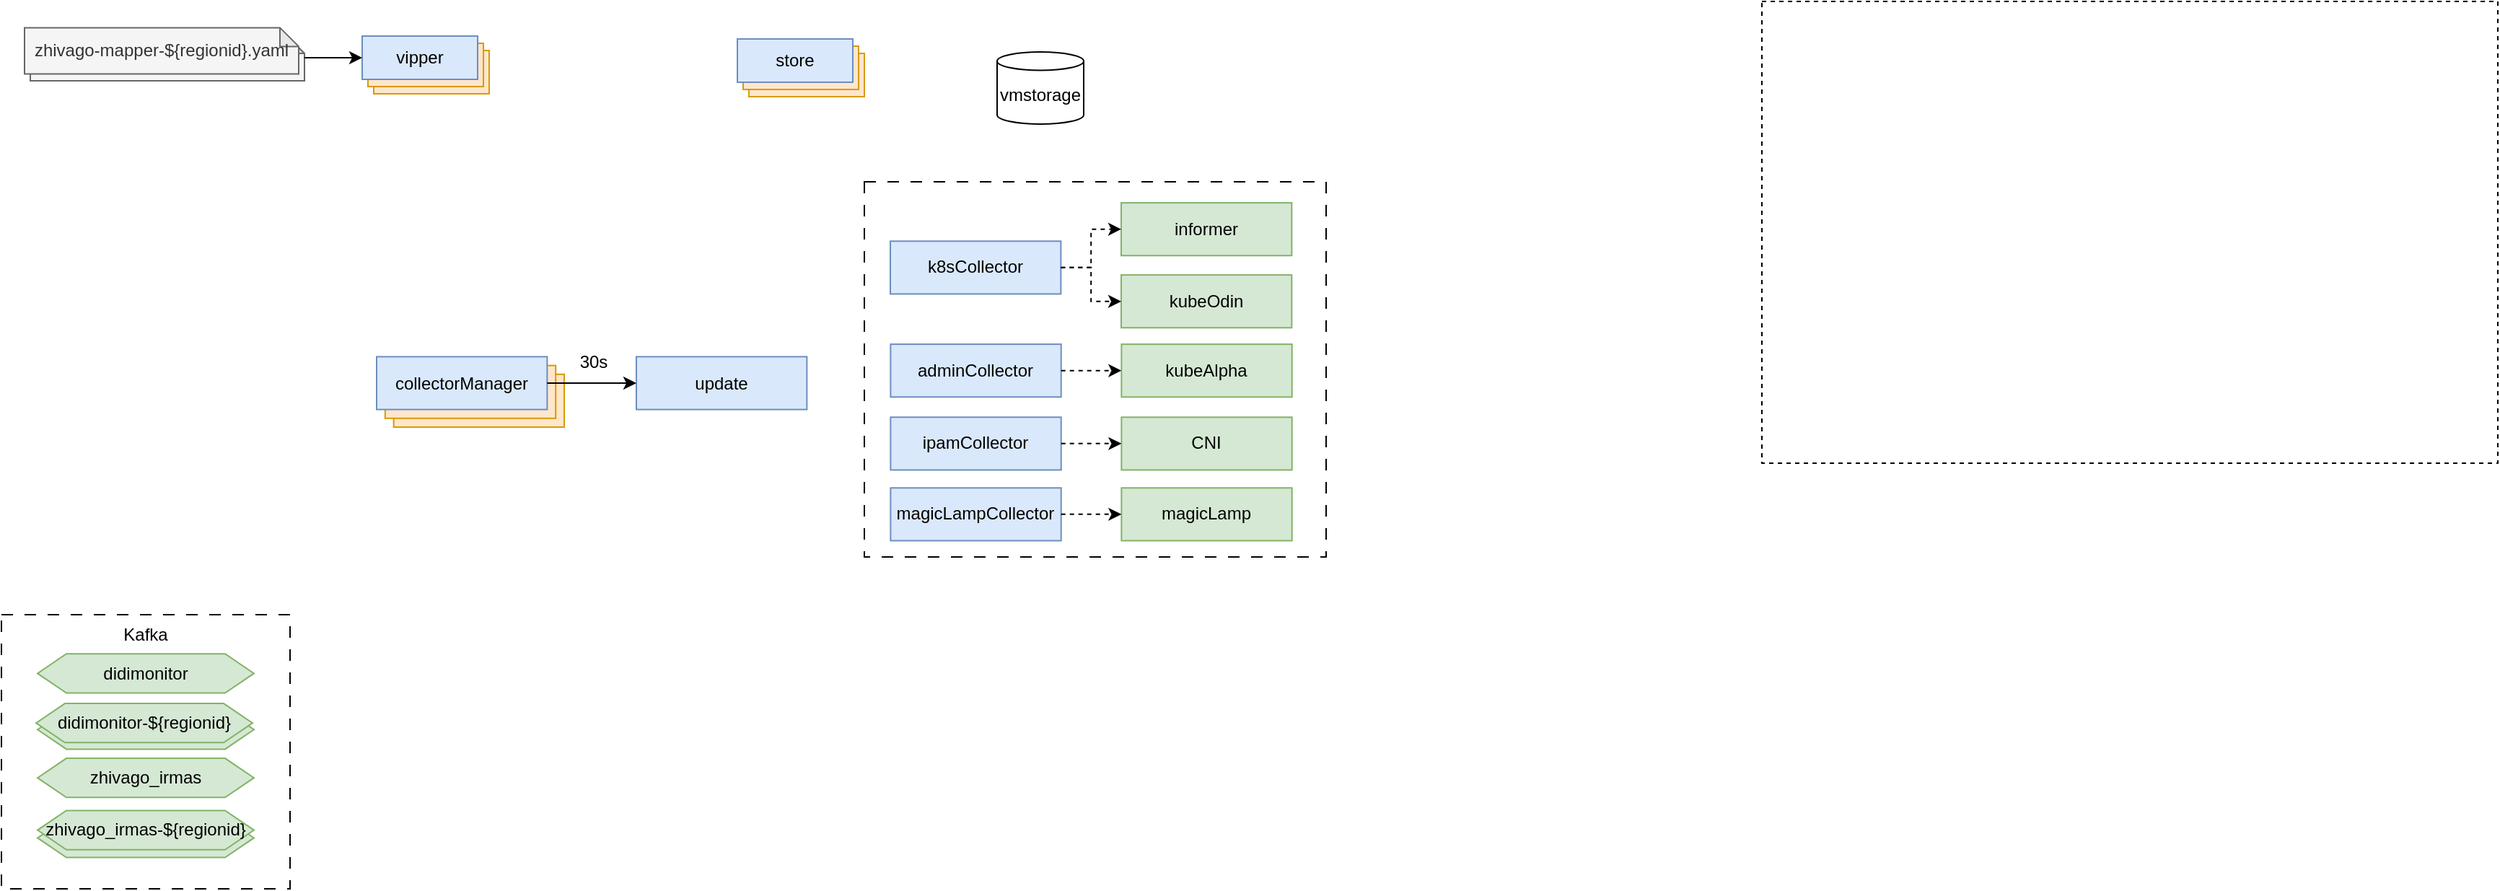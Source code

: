 <mxfile version="22.0.5" type="github">
  <diagram name="第 1 页" id="RtVHch0WJ_2LDpSuCrDi">
    <mxGraphModel dx="1113" dy="592" grid="1" gridSize="10" guides="1" tooltips="1" connect="1" arrows="1" fold="1" page="1" pageScale="1" pageWidth="827" pageHeight="1169" math="0" shadow="0">
      <root>
        <mxCell id="0" />
        <mxCell id="1" parent="0" />
        <mxCell id="N18l0JLpeIEEWhaoZLQ6-5" value="vmstorage" style="shape=cylinder3;whiteSpace=wrap;html=1;boundedLbl=1;backgroundOutline=1;size=6.37;" vertex="1" parent="1">
          <mxGeometry x="740" y="460" width="60" height="50" as="geometry" />
        </mxCell>
        <mxCell id="N18l0JLpeIEEWhaoZLQ6-27" value="" style="group" vertex="1" connectable="0" parent="1">
          <mxGeometry x="50" y="850" width="200" height="190" as="geometry" />
        </mxCell>
        <mxCell id="N18l0JLpeIEEWhaoZLQ6-9" value="" style="rounded=0;whiteSpace=wrap;html=1;dashed=1;dashPattern=8 8;" vertex="1" parent="N18l0JLpeIEEWhaoZLQ6-27">
          <mxGeometry width="200" height="190" as="geometry" />
        </mxCell>
        <mxCell id="N18l0JLpeIEEWhaoZLQ6-13" value="didimonitor" style="shape=hexagon;perimeter=hexagonPerimeter2;whiteSpace=wrap;html=1;fixedSize=1;fillColor=#d5e8d4;strokeColor=#82b366;" vertex="1" parent="N18l0JLpeIEEWhaoZLQ6-27">
          <mxGeometry x="25" y="27.143" width="150" height="27.143" as="geometry" />
        </mxCell>
        <mxCell id="N18l0JLpeIEEWhaoZLQ6-14" value="zhivago_irmas" style="shape=hexagon;perimeter=hexagonPerimeter2;whiteSpace=wrap;html=1;fixedSize=1;fillColor=#d5e8d4;strokeColor=#82b366;" vertex="1" parent="N18l0JLpeIEEWhaoZLQ6-27">
          <mxGeometry x="25" y="99.524" width="150" height="27.143" as="geometry" />
        </mxCell>
        <mxCell id="N18l0JLpeIEEWhaoZLQ6-24" value="" style="group" vertex="1" connectable="0" parent="N18l0JLpeIEEWhaoZLQ6-27">
          <mxGeometry x="25" y="63.333" width="150" height="36.19" as="geometry" />
        </mxCell>
        <mxCell id="N18l0JLpeIEEWhaoZLQ6-25" style="edgeStyle=orthogonalEdgeStyle;rounded=0;orthogonalLoop=1;jettySize=auto;html=1;exitX=1;exitY=0.75;exitDx=0;exitDy=0;entryX=1;entryY=0.25;entryDx=0;entryDy=0;" edge="1" parent="N18l0JLpeIEEWhaoZLQ6-24" source="N18l0JLpeIEEWhaoZLQ6-21" target="N18l0JLpeIEEWhaoZLQ6-22">
          <mxGeometry relative="1" as="geometry" />
        </mxCell>
        <mxCell id="N18l0JLpeIEEWhaoZLQ6-21" value="" style="shape=hexagon;perimeter=hexagonPerimeter2;whiteSpace=wrap;html=1;fixedSize=1;fillColor=#d5e8d4;strokeColor=#82b366;" vertex="1" parent="N18l0JLpeIEEWhaoZLQ6-24">
          <mxGeometry y="2.714" width="150" height="27.143" as="geometry" />
        </mxCell>
        <mxCell id="N18l0JLpeIEEWhaoZLQ6-22" value="didimonitor-${regionid}" style="shape=hexagon;perimeter=hexagonPerimeter2;whiteSpace=wrap;html=1;fixedSize=1;fillColor=#d5e8d4;strokeColor=#82b366;" vertex="1" parent="N18l0JLpeIEEWhaoZLQ6-24">
          <mxGeometry x="-1" y="-1.81" width="150" height="27.143" as="geometry" />
        </mxCell>
        <mxCell id="N18l0JLpeIEEWhaoZLQ6-26" value="Kafka" style="text;html=1;strokeColor=none;fillColor=none;align=center;verticalAlign=middle;whiteSpace=wrap;rounded=0;" vertex="1" parent="N18l0JLpeIEEWhaoZLQ6-27">
          <mxGeometry x="70" width="60" height="27.143" as="geometry" />
        </mxCell>
        <mxCell id="N18l0JLpeIEEWhaoZLQ6-18" value="" style="group" vertex="1" connectable="0" parent="N18l0JLpeIEEWhaoZLQ6-27">
          <mxGeometry x="25" y="135.714" width="150" height="36.19" as="geometry" />
        </mxCell>
        <mxCell id="N18l0JLpeIEEWhaoZLQ6-17" value="" style="shape=hexagon;perimeter=hexagonPerimeter2;whiteSpace=wrap;html=1;fixedSize=1;fillColor=#d5e8d4;strokeColor=#82b366;" vertex="1" parent="N18l0JLpeIEEWhaoZLQ6-18">
          <mxGeometry y="5.429" width="150" height="27.143" as="geometry" />
        </mxCell>
        <mxCell id="N18l0JLpeIEEWhaoZLQ6-16" value="zhivago_irmas-${regionid}" style="shape=hexagon;perimeter=hexagonPerimeter2;whiteSpace=wrap;html=1;fixedSize=1;fillColor=#d5e8d4;strokeColor=#82b366;" vertex="1" parent="N18l0JLpeIEEWhaoZLQ6-18">
          <mxGeometry width="150" height="27.143" as="geometry" />
        </mxCell>
        <mxCell id="N18l0JLpeIEEWhaoZLQ6-29" value="" style="group" vertex="1" connectable="0" parent="1">
          <mxGeometry x="60" y="440" width="200" height="40" as="geometry" />
        </mxCell>
        <mxCell id="N18l0JLpeIEEWhaoZLQ6-28" value="" style="shape=note;whiteSpace=wrap;html=1;backgroundOutline=1;darkOpacity=0.05;size=13;fillColor=#f5f5f5;fontColor=#333333;strokeColor=#666666;" vertex="1" parent="N18l0JLpeIEEWhaoZLQ6-29">
          <mxGeometry x="10" y="8" width="190" height="32" as="geometry" />
        </mxCell>
        <mxCell id="N18l0JLpeIEEWhaoZLQ6-1" value="zhivago-mapper-${regionid}.yaml" style="shape=note;whiteSpace=wrap;html=1;backgroundOutline=1;darkOpacity=0.05;size=13;fillColor=#f5f5f5;fontColor=#333333;strokeColor=#666666;" vertex="1" parent="N18l0JLpeIEEWhaoZLQ6-29">
          <mxGeometry x="6" y="3.2" width="190" height="32" as="geometry" />
        </mxCell>
        <mxCell id="N18l0JLpeIEEWhaoZLQ6-35" value="" style="group" vertex="1" connectable="0" parent="1">
          <mxGeometry x="300" y="448" width="88" height="41" as="geometry" />
        </mxCell>
        <mxCell id="N18l0JLpeIEEWhaoZLQ6-34" value="" style="rounded=0;whiteSpace=wrap;html=1;fillColor=#ffe6cc;strokeColor=#d79b00;" vertex="1" parent="N18l0JLpeIEEWhaoZLQ6-35">
          <mxGeometry x="8" y="11" width="80" height="30" as="geometry" />
        </mxCell>
        <mxCell id="N18l0JLpeIEEWhaoZLQ6-31" value="" style="rounded=0;whiteSpace=wrap;html=1;fillColor=#ffe6cc;strokeColor=#d79b00;" vertex="1" parent="N18l0JLpeIEEWhaoZLQ6-35">
          <mxGeometry x="4" y="6" width="80" height="30" as="geometry" />
        </mxCell>
        <mxCell id="N18l0JLpeIEEWhaoZLQ6-33" value="vipper" style="rounded=0;whiteSpace=wrap;html=1;fillColor=#dae8fc;strokeColor=#6c8ebf;" vertex="1" parent="N18l0JLpeIEEWhaoZLQ6-35">
          <mxGeometry y="1" width="80" height="30" as="geometry" />
        </mxCell>
        <mxCell id="N18l0JLpeIEEWhaoZLQ6-37" value="" style="edgeStyle=orthogonalEdgeStyle;rounded=0;orthogonalLoop=1;jettySize=auto;html=1;" edge="1" parent="1" source="N18l0JLpeIEEWhaoZLQ6-28" target="N18l0JLpeIEEWhaoZLQ6-33">
          <mxGeometry relative="1" as="geometry" />
        </mxCell>
        <mxCell id="N18l0JLpeIEEWhaoZLQ6-38" value="" style="group" vertex="1" connectable="0" parent="1">
          <mxGeometry x="560" y="450" width="88" height="41" as="geometry" />
        </mxCell>
        <mxCell id="N18l0JLpeIEEWhaoZLQ6-39" value="" style="rounded=0;whiteSpace=wrap;html=1;fillColor=#ffe6cc;strokeColor=#d79b00;" vertex="1" parent="N18l0JLpeIEEWhaoZLQ6-38">
          <mxGeometry x="8" y="11" width="80" height="30" as="geometry" />
        </mxCell>
        <mxCell id="N18l0JLpeIEEWhaoZLQ6-40" value="" style="rounded=0;whiteSpace=wrap;html=1;fillColor=#ffe6cc;strokeColor=#d79b00;" vertex="1" parent="N18l0JLpeIEEWhaoZLQ6-38">
          <mxGeometry x="4" y="6" width="80" height="30" as="geometry" />
        </mxCell>
        <mxCell id="N18l0JLpeIEEWhaoZLQ6-41" value="store" style="rounded=0;whiteSpace=wrap;html=1;fillColor=#dae8fc;strokeColor=#6c8ebf;" vertex="1" parent="N18l0JLpeIEEWhaoZLQ6-38">
          <mxGeometry y="1" width="80" height="30" as="geometry" />
        </mxCell>
        <mxCell id="N18l0JLpeIEEWhaoZLQ6-47" value="" style="group" vertex="1" connectable="0" parent="1">
          <mxGeometry x="310" y="670" width="130" height="50" as="geometry" />
        </mxCell>
        <mxCell id="N18l0JLpeIEEWhaoZLQ6-48" value="" style="rounded=0;whiteSpace=wrap;html=1;fillColor=#ffe6cc;strokeColor=#d79b00;" vertex="1" parent="N18l0JLpeIEEWhaoZLQ6-47">
          <mxGeometry x="11.818" y="13.415" width="118.182" height="36.585" as="geometry" />
        </mxCell>
        <mxCell id="N18l0JLpeIEEWhaoZLQ6-49" value="" style="rounded=0;whiteSpace=wrap;html=1;fillColor=#ffe6cc;strokeColor=#d79b00;" vertex="1" parent="N18l0JLpeIEEWhaoZLQ6-47">
          <mxGeometry x="5.909" y="7.317" width="118.182" height="36.585" as="geometry" />
        </mxCell>
        <mxCell id="N18l0JLpeIEEWhaoZLQ6-50" value="collectorManager" style="rounded=0;whiteSpace=wrap;html=1;fillColor=#dae8fc;strokeColor=#6c8ebf;" vertex="1" parent="N18l0JLpeIEEWhaoZLQ6-47">
          <mxGeometry y="1.22" width="118.182" height="36.585" as="geometry" />
        </mxCell>
        <mxCell id="N18l0JLpeIEEWhaoZLQ6-51" value="update" style="rounded=0;whiteSpace=wrap;html=1;fillColor=#dae8fc;strokeColor=#6c8ebf;" vertex="1" parent="1">
          <mxGeometry x="490" y="671.22" width="118.182" height="36.585" as="geometry" />
        </mxCell>
        <mxCell id="N18l0JLpeIEEWhaoZLQ6-52" value="" style="edgeStyle=orthogonalEdgeStyle;rounded=0;orthogonalLoop=1;jettySize=auto;html=1;" edge="1" parent="1" source="N18l0JLpeIEEWhaoZLQ6-50" target="N18l0JLpeIEEWhaoZLQ6-51">
          <mxGeometry relative="1" as="geometry" />
        </mxCell>
        <mxCell id="N18l0JLpeIEEWhaoZLQ6-53" value="30s" style="text;html=1;align=center;verticalAlign=middle;resizable=0;points=[];autosize=1;strokeColor=none;fillColor=none;" vertex="1" parent="1">
          <mxGeometry x="440" y="660" width="40" height="30" as="geometry" />
        </mxCell>
        <mxCell id="N18l0JLpeIEEWhaoZLQ6-30" value="" style="rounded=0;whiteSpace=wrap;html=1;dashed=1;" vertex="1" parent="1">
          <mxGeometry x="1270" y="425" width="510" height="320" as="geometry" />
        </mxCell>
        <mxCell id="N18l0JLpeIEEWhaoZLQ6-103" value="" style="group" vertex="1" connectable="0" parent="1">
          <mxGeometry x="648.0" y="540.0" width="320" height="281.71" as="geometry" />
        </mxCell>
        <mxCell id="N18l0JLpeIEEWhaoZLQ6-94" value="" style="rounded=0;whiteSpace=wrap;html=1;dashed=1;dashPattern=8 8;" vertex="1" parent="N18l0JLpeIEEWhaoZLQ6-103">
          <mxGeometry y="10" width="320" height="260" as="geometry" />
        </mxCell>
        <mxCell id="N18l0JLpeIEEWhaoZLQ6-60" value="adminCollector" style="rounded=0;whiteSpace=wrap;html=1;fillColor=#dae8fc;strokeColor=#6c8ebf;" vertex="1" parent="N18l0JLpeIEEWhaoZLQ6-103">
          <mxGeometry x="18.18" y="122.56" width="118.182" height="36.585" as="geometry" />
        </mxCell>
        <mxCell id="N18l0JLpeIEEWhaoZLQ6-76" value="ipamCollector" style="rounded=0;whiteSpace=wrap;html=1;fillColor=#dae8fc;strokeColor=#6c8ebf;" vertex="1" parent="N18l0JLpeIEEWhaoZLQ6-103">
          <mxGeometry x="18.18" y="173.14" width="118.182" height="36.585" as="geometry" />
        </mxCell>
        <mxCell id="N18l0JLpeIEEWhaoZLQ6-77" value="magicLampCollector" style="rounded=0;whiteSpace=wrap;html=1;fillColor=#dae8fc;strokeColor=#6c8ebf;" vertex="1" parent="N18l0JLpeIEEWhaoZLQ6-103">
          <mxGeometry x="18.18" y="222.14" width="118.182" height="36.585" as="geometry" />
        </mxCell>
        <mxCell id="N18l0JLpeIEEWhaoZLQ6-78" value="magicLamp" style="rounded=0;whiteSpace=wrap;html=1;fillColor=#d5e8d4;strokeColor=#82b366;" vertex="1" parent="N18l0JLpeIEEWhaoZLQ6-103">
          <mxGeometry x="178.18" y="222.14" width="118.182" height="36.585" as="geometry" />
        </mxCell>
        <mxCell id="N18l0JLpeIEEWhaoZLQ6-81" value="" style="edgeStyle=orthogonalEdgeStyle;rounded=0;orthogonalLoop=1;jettySize=auto;html=1;dashed=1;" edge="1" parent="N18l0JLpeIEEWhaoZLQ6-103" source="N18l0JLpeIEEWhaoZLQ6-77" target="N18l0JLpeIEEWhaoZLQ6-78">
          <mxGeometry relative="1" as="geometry" />
        </mxCell>
        <mxCell id="N18l0JLpeIEEWhaoZLQ6-79" value="CNI" style="rounded=0;whiteSpace=wrap;html=1;fillColor=#d5e8d4;strokeColor=#82b366;" vertex="1" parent="N18l0JLpeIEEWhaoZLQ6-103">
          <mxGeometry x="178.18" y="173.14" width="118.182" height="36.585" as="geometry" />
        </mxCell>
        <mxCell id="N18l0JLpeIEEWhaoZLQ6-80" value="" style="edgeStyle=orthogonalEdgeStyle;rounded=0;orthogonalLoop=1;jettySize=auto;html=1;dashed=1;" edge="1" parent="N18l0JLpeIEEWhaoZLQ6-103" source="N18l0JLpeIEEWhaoZLQ6-76" target="N18l0JLpeIEEWhaoZLQ6-79">
          <mxGeometry relative="1" as="geometry" />
        </mxCell>
        <mxCell id="N18l0JLpeIEEWhaoZLQ6-54" value="k8sCollector" style="rounded=0;whiteSpace=wrap;html=1;fillColor=#dae8fc;strokeColor=#6c8ebf;" vertex="1" parent="N18l0JLpeIEEWhaoZLQ6-103">
          <mxGeometry x="18" y="51.15" width="118.182" height="36.585" as="geometry" />
        </mxCell>
        <mxCell id="N18l0JLpeIEEWhaoZLQ6-61" value="informer" style="rounded=0;whiteSpace=wrap;html=1;fillColor=#d5e8d4;strokeColor=#82b366;" vertex="1" parent="N18l0JLpeIEEWhaoZLQ6-103">
          <mxGeometry x="178" y="24.56" width="118.182" height="36.585" as="geometry" />
        </mxCell>
        <mxCell id="N18l0JLpeIEEWhaoZLQ6-62" value="kubeOdin" style="rounded=0;whiteSpace=wrap;html=1;fillColor=#d5e8d4;strokeColor=#82b366;" vertex="1" parent="N18l0JLpeIEEWhaoZLQ6-103">
          <mxGeometry x="178" y="74.56" width="118.182" height="36.585" as="geometry" />
        </mxCell>
        <mxCell id="N18l0JLpeIEEWhaoZLQ6-63" value="" style="edgeStyle=orthogonalEdgeStyle;rounded=0;orthogonalLoop=1;jettySize=auto;html=1;dashed=1;" edge="1" parent="N18l0JLpeIEEWhaoZLQ6-103" source="N18l0JLpeIEEWhaoZLQ6-54" target="N18l0JLpeIEEWhaoZLQ6-62">
          <mxGeometry relative="1" as="geometry" />
        </mxCell>
        <mxCell id="N18l0JLpeIEEWhaoZLQ6-66" value="" style="edgeStyle=orthogonalEdgeStyle;rounded=0;orthogonalLoop=1;jettySize=auto;html=1;exitX=1;exitY=0.5;exitDx=0;exitDy=0;entryX=0;entryY=0.5;entryDx=0;entryDy=0;dashed=1;" edge="1" parent="N18l0JLpeIEEWhaoZLQ6-103" source="N18l0JLpeIEEWhaoZLQ6-54" target="N18l0JLpeIEEWhaoZLQ6-61">
          <mxGeometry relative="1" as="geometry">
            <mxPoint x="146.0" y="79.15" as="sourcePoint" />
            <mxPoint x="357.0" y="141.15" as="targetPoint" />
          </mxGeometry>
        </mxCell>
        <mxCell id="N18l0JLpeIEEWhaoZLQ6-74" value="kubeAlpha" style="rounded=0;whiteSpace=wrap;html=1;fillColor=#d5e8d4;strokeColor=#82b366;" vertex="1" parent="N18l0JLpeIEEWhaoZLQ6-103">
          <mxGeometry x="178.18" y="122.56" width="118.182" height="36.585" as="geometry" />
        </mxCell>
        <mxCell id="N18l0JLpeIEEWhaoZLQ6-102" value="" style="edgeStyle=orthogonalEdgeStyle;rounded=0;orthogonalLoop=1;jettySize=auto;html=1;dashed=1;" edge="1" parent="N18l0JLpeIEEWhaoZLQ6-103" source="N18l0JLpeIEEWhaoZLQ6-60" target="N18l0JLpeIEEWhaoZLQ6-74">
          <mxGeometry relative="1" as="geometry" />
        </mxCell>
      </root>
    </mxGraphModel>
  </diagram>
</mxfile>
